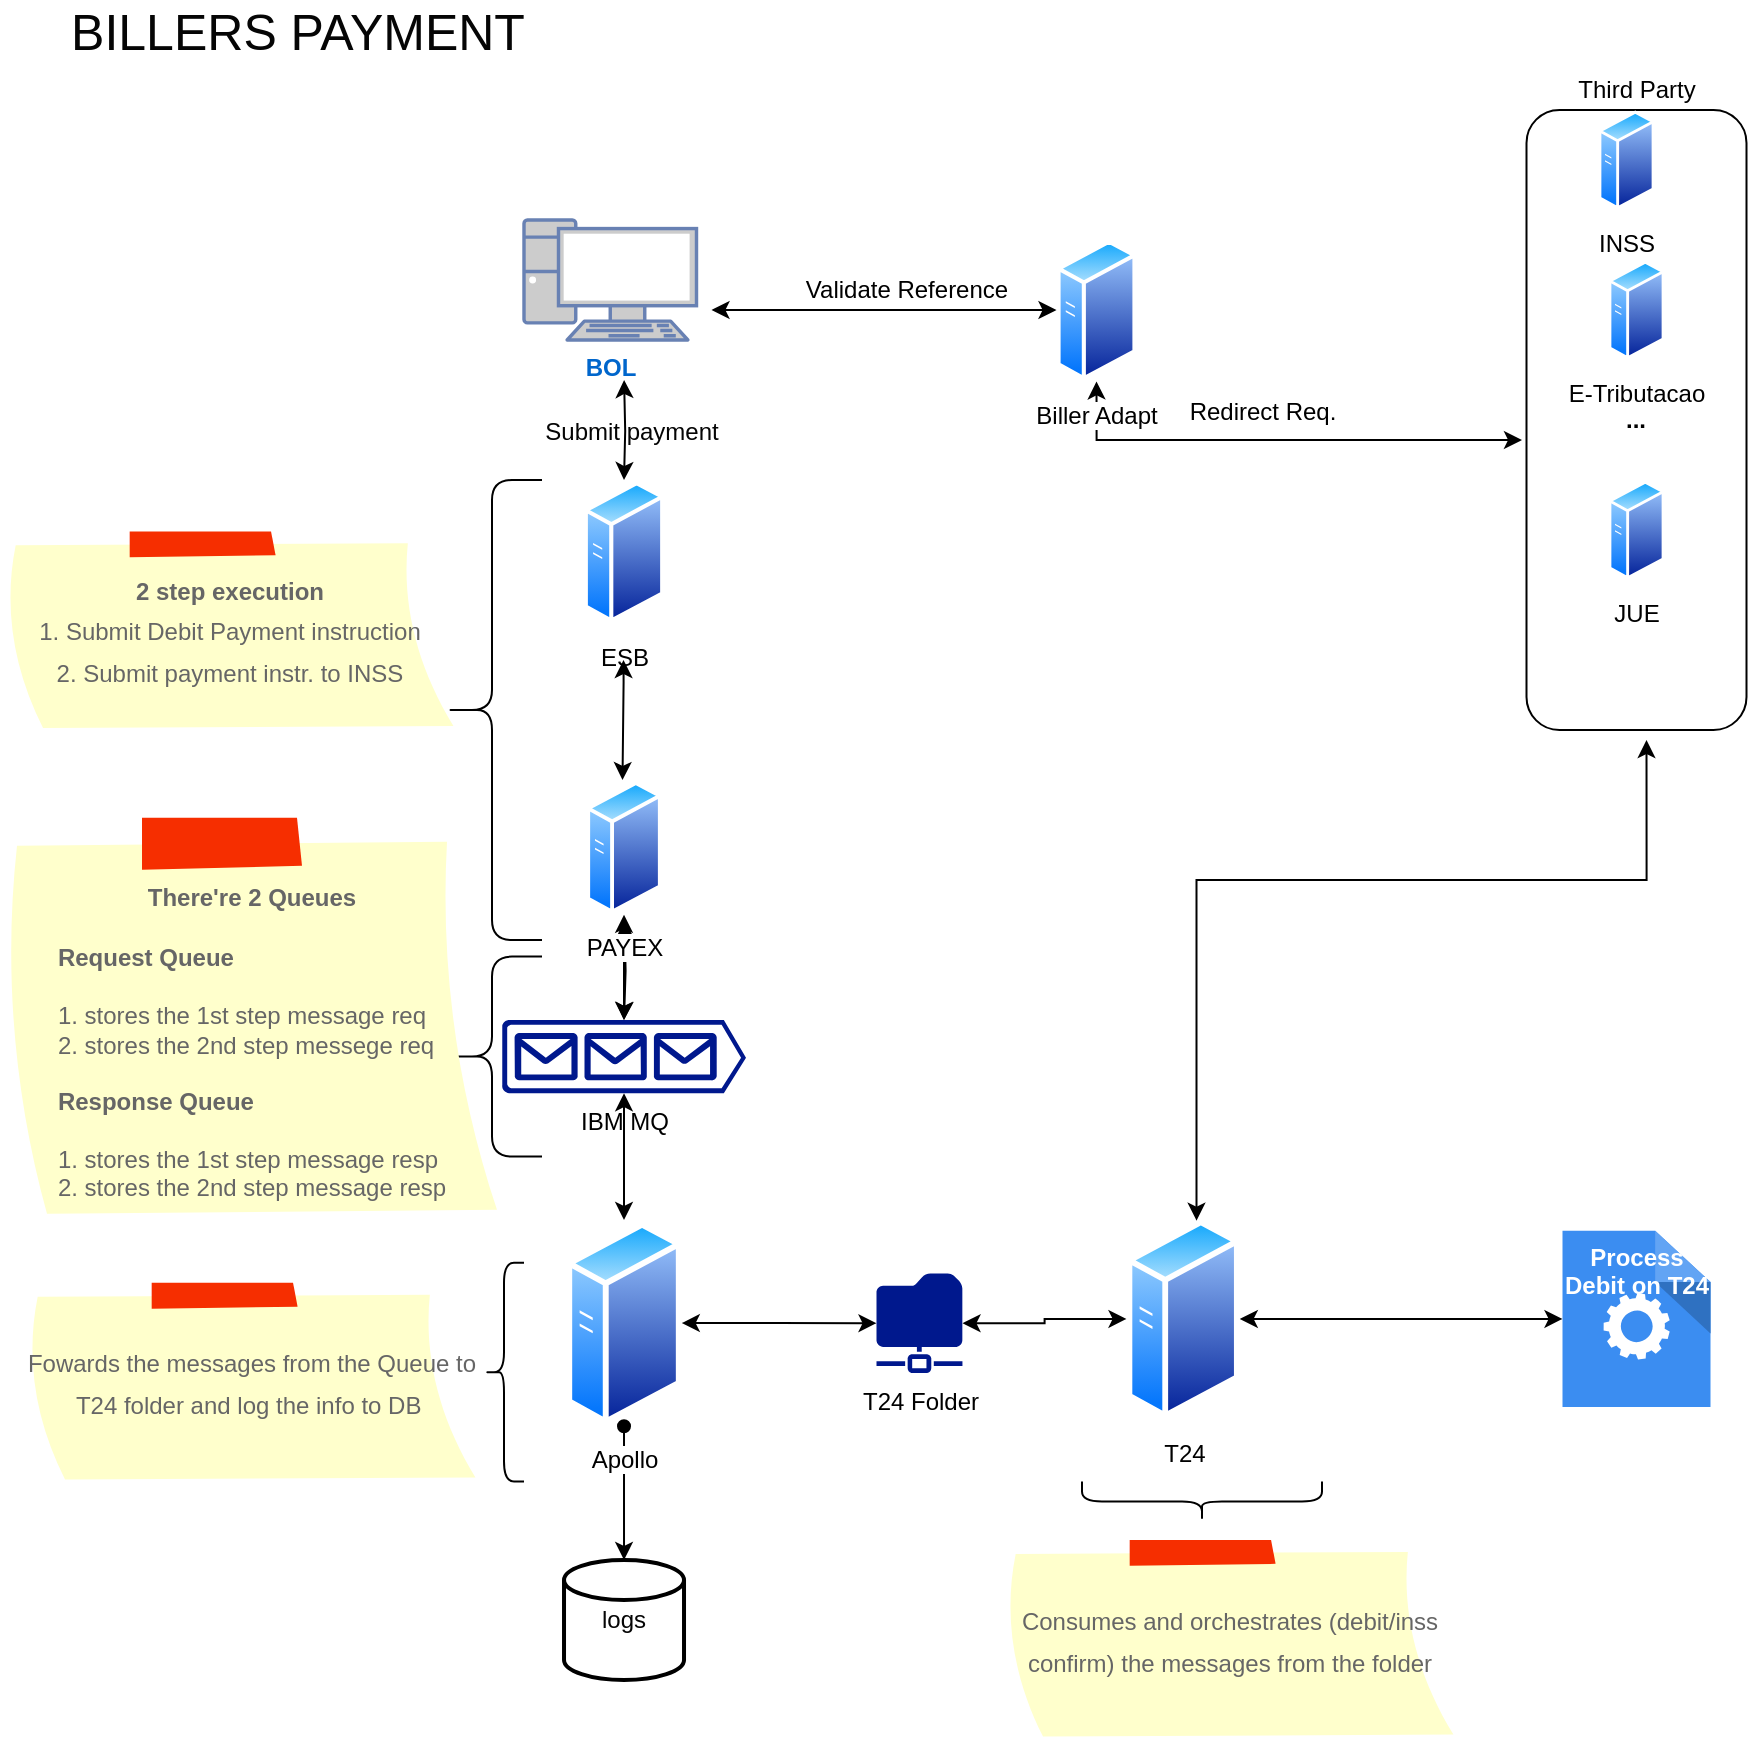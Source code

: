 <mxfile version="20.8.20" type="github">
  <diagram name="Page-1" id="_bZPbaJvds2nwed7FF_N">
    <mxGraphModel dx="780" dy="397" grid="1" gridSize="10" guides="1" tooltips="1" connect="1" arrows="1" fold="1" page="1" pageScale="1" pageWidth="850" pageHeight="1100" background="#ffffff" math="0" shadow="0">
      <root>
        <mxCell id="0" />
        <mxCell id="1" parent="0" />
        <mxCell id="89XUOfNxnymho5QkixXb-4" value="&lt;b&gt;...&lt;/b&gt;" style="rounded=1;whiteSpace=wrap;html=1;" vertex="1" parent="1">
          <mxGeometry x="762.25" y="65" width="110" height="310" as="geometry" />
        </mxCell>
        <mxCell id="89XUOfNxnymho5QkixXb-17" style="edgeStyle=orthogonalEdgeStyle;rounded=0;orthogonalLoop=1;jettySize=auto;html=1;entryX=0.5;entryY=0;entryDx=0;entryDy=0;startArrow=classic;startFill=1;" edge="1" parent="1" target="89XUOfNxnymho5QkixXb-14">
          <mxGeometry relative="1" as="geometry">
            <mxPoint x="311.05" y="200" as="sourcePoint" />
          </mxGeometry>
        </mxCell>
        <mxCell id="89XUOfNxnymho5QkixXb-6" style="edgeStyle=orthogonalEdgeStyle;rounded=0;orthogonalLoop=1;jettySize=auto;html=1;startArrow=classic;startFill=1;" edge="1" parent="1" source="89XUOfNxnymho5QkixXb-2">
          <mxGeometry relative="1" as="geometry">
            <mxPoint x="760" y="230" as="targetPoint" />
            <Array as="points">
              <mxPoint x="547" y="230" />
              <mxPoint x="760" y="230" />
            </Array>
          </mxGeometry>
        </mxCell>
        <mxCell id="89XUOfNxnymho5QkixXb-2" value="Biller Adapt" style="aspect=fixed;perimeter=ellipsePerimeter;html=1;align=center;shadow=0;dashed=0;spacingTop=3;image;image=img/lib/active_directory/generic_server.svg;" vertex="1" parent="1">
          <mxGeometry x="527.25" y="129.28" width="40" height="71.43" as="geometry" />
        </mxCell>
        <mxCell id="89XUOfNxnymho5QkixXb-5" value="Third Party" style="text;html=1;align=center;verticalAlign=middle;resizable=0;points=[];autosize=1;strokeColor=none;fillColor=none;" vertex="1" parent="1">
          <mxGeometry x="777.25" y="40" width="80" height="30" as="geometry" />
        </mxCell>
        <mxCell id="89XUOfNxnymho5QkixXb-7" value="INSS" style="aspect=fixed;perimeter=ellipsePerimeter;html=1;align=center;shadow=0;dashed=0;spacingTop=3;image;image=img/lib/active_directory/generic_server.svg;" vertex="1" parent="1">
          <mxGeometry x="798.25" y="65" width="28.0" height="50" as="geometry" />
        </mxCell>
        <mxCell id="89XUOfNxnymho5QkixXb-8" value="E-Tributacao" style="aspect=fixed;perimeter=ellipsePerimeter;html=1;align=center;shadow=0;dashed=0;spacingTop=3;image;image=img/lib/active_directory/generic_server.svg;" vertex="1" parent="1">
          <mxGeometry x="803.25" y="140" width="28.0" height="50" as="geometry" />
        </mxCell>
        <mxCell id="89XUOfNxnymho5QkixXb-10" value="JUE" style="aspect=fixed;perimeter=ellipsePerimeter;html=1;align=center;shadow=0;dashed=0;spacingTop=3;image;image=img/lib/active_directory/generic_server.svg;" vertex="1" parent="1">
          <mxGeometry x="803.25" y="250" width="28.0" height="50" as="geometry" />
        </mxCell>
        <mxCell id="89XUOfNxnymho5QkixXb-11" value="Validate Reference" style="text;html=1;align=center;verticalAlign=middle;resizable=0;points=[];autosize=1;strokeColor=none;fillColor=none;" vertex="1" parent="1">
          <mxGeometry x="392.25" y="140" width="120" height="30" as="geometry" />
        </mxCell>
        <mxCell id="89XUOfNxnymho5QkixXb-12" value="Redirect Req." style="text;html=1;align=center;verticalAlign=middle;resizable=0;points=[];autosize=1;strokeColor=none;fillColor=none;" vertex="1" parent="1">
          <mxGeometry x="580" y="200.71" width="100" height="30" as="geometry" />
        </mxCell>
        <mxCell id="89XUOfNxnymho5QkixXb-13" value="" style="endArrow=classic;startArrow=classic;html=1;rounded=0;entryX=0;entryY=0.5;entryDx=0;entryDy=0;" edge="1" parent="1" target="89XUOfNxnymho5QkixXb-2">
          <mxGeometry width="50" height="50" relative="1" as="geometry">
            <mxPoint x="354.75" y="164.999" as="sourcePoint" />
            <mxPoint x="467.25" y="150.71" as="targetPoint" />
          </mxGeometry>
        </mxCell>
        <mxCell id="89XUOfNxnymho5QkixXb-14" value="ESB" style="aspect=fixed;perimeter=ellipsePerimeter;html=1;align=center;shadow=0;dashed=0;spacingTop=3;image;image=img/lib/active_directory/generic_server.svg;" vertex="1" parent="1">
          <mxGeometry x="290.88" y="250" width="40.25" height="71.88" as="geometry" />
        </mxCell>
        <mxCell id="89XUOfNxnymho5QkixXb-21" style="edgeStyle=orthogonalEdgeStyle;rounded=0;orthogonalLoop=1;jettySize=auto;html=1;entryX=0.5;entryY=0;entryDx=0;entryDy=0;entryPerimeter=0;startArrow=classic;startFill=1;" edge="1" parent="1" source="89XUOfNxnymho5QkixXb-15" target="89XUOfNxnymho5QkixXb-20">
          <mxGeometry relative="1" as="geometry" />
        </mxCell>
        <mxCell id="89XUOfNxnymho5QkixXb-37" value="" style="edgeStyle=orthogonalEdgeStyle;rounded=0;orthogonalLoop=1;jettySize=auto;html=1;fontSize=12;fontColor=#050505;startArrow=classic;startFill=1;" edge="1" parent="1" target="89XUOfNxnymho5QkixXb-20">
          <mxGeometry relative="1" as="geometry">
            <mxPoint x="311.25" y="470" as="sourcePoint" />
          </mxGeometry>
        </mxCell>
        <mxCell id="89XUOfNxnymho5QkixXb-15" value="PAYEX" style="aspect=fixed;perimeter=ellipsePerimeter;html=1;align=center;shadow=0;dashed=0;spacingTop=3;image;image=img/lib/active_directory/generic_server.svg;" vertex="1" parent="1">
          <mxGeometry x="292.13" y="400" width="37.75" height="67.41" as="geometry" />
        </mxCell>
        <mxCell id="89XUOfNxnymho5QkixXb-24" style="edgeStyle=orthogonalEdgeStyle;rounded=0;orthogonalLoop=1;jettySize=auto;html=1;startArrow=classic;startFill=1;" edge="1" parent="1" source="89XUOfNxnymho5QkixXb-20" target="89XUOfNxnymho5QkixXb-22">
          <mxGeometry relative="1" as="geometry" />
        </mxCell>
        <mxCell id="89XUOfNxnymho5QkixXb-20" value="IBM MQ" style="sketch=0;aspect=fixed;pointerEvents=1;shadow=0;dashed=0;html=1;strokeColor=none;labelPosition=center;verticalLabelPosition=bottom;verticalAlign=top;align=center;fillColor=#00188D;shape=mxgraph.azure.queue_generic" vertex="1" parent="1">
          <mxGeometry x="250" y="520" width="122" height="36.6" as="geometry" />
        </mxCell>
        <mxCell id="89XUOfNxnymho5QkixXb-26" style="edgeStyle=orthogonalEdgeStyle;rounded=0;orthogonalLoop=1;jettySize=auto;html=1;startArrow=classic;startFill=1;" edge="1" parent="1" source="89XUOfNxnymho5QkixXb-22" target="89XUOfNxnymho5QkixXb-25">
          <mxGeometry relative="1" as="geometry" />
        </mxCell>
        <mxCell id="89XUOfNxnymho5QkixXb-45" style="edgeStyle=orthogonalEdgeStyle;rounded=0;orthogonalLoop=1;jettySize=auto;html=1;entryX=0.5;entryY=0;entryDx=0;entryDy=0;entryPerimeter=0;fontSize=12;fontColor=#050505;startArrow=oval;startFill=1;" edge="1" parent="1" source="89XUOfNxnymho5QkixXb-22" target="89XUOfNxnymho5QkixXb-44">
          <mxGeometry relative="1" as="geometry" />
        </mxCell>
        <mxCell id="89XUOfNxnymho5QkixXb-22" value="Apollo" style="aspect=fixed;perimeter=ellipsePerimeter;html=1;align=center;shadow=0;dashed=0;spacingTop=3;image;image=img/lib/active_directory/generic_server.svg;" vertex="1" parent="1">
          <mxGeometry x="282.13" y="620" width="57.75" height="103.12" as="geometry" />
        </mxCell>
        <mxCell id="89XUOfNxnymho5QkixXb-28" value="" style="edgeStyle=orthogonalEdgeStyle;rounded=0;orthogonalLoop=1;jettySize=auto;html=1;startArrow=classic;startFill=1;" edge="1" parent="1" source="89XUOfNxnymho5QkixXb-25" target="89XUOfNxnymho5QkixXb-27">
          <mxGeometry relative="1" as="geometry" />
        </mxCell>
        <mxCell id="89XUOfNxnymho5QkixXb-25" value="T24 Folder&lt;br&gt;" style="sketch=0;aspect=fixed;pointerEvents=1;shadow=0;dashed=0;html=1;strokeColor=none;labelPosition=center;verticalLabelPosition=bottom;verticalAlign=top;align=center;fillColor=#00188D;shape=mxgraph.mscae.enterprise.shared_folder" vertex="1" parent="1">
          <mxGeometry x="437.25" y="646.56" width="43" height="50" as="geometry" />
        </mxCell>
        <mxCell id="89XUOfNxnymho5QkixXb-31" style="edgeStyle=orthogonalEdgeStyle;rounded=0;orthogonalLoop=1;jettySize=auto;html=1;entryX=0.5;entryY=1;entryDx=0;entryDy=0;fontColor=#FFFFFF;startArrow=classic;startFill=1;" edge="1" parent="1" source="89XUOfNxnymho5QkixXb-27">
          <mxGeometry relative="1" as="geometry">
            <mxPoint x="822.25" y="380" as="targetPoint" />
            <Array as="points">
              <mxPoint x="597.25" y="450" />
              <mxPoint x="822.25" y="450" />
            </Array>
          </mxGeometry>
        </mxCell>
        <mxCell id="89XUOfNxnymho5QkixXb-32" style="edgeStyle=orthogonalEdgeStyle;rounded=0;orthogonalLoop=1;jettySize=auto;html=1;fontColor=#FFFFFF;startArrow=classic;startFill=1;" edge="1" parent="1" source="89XUOfNxnymho5QkixXb-27" target="89XUOfNxnymho5QkixXb-30">
          <mxGeometry relative="1" as="geometry" />
        </mxCell>
        <mxCell id="89XUOfNxnymho5QkixXb-27" value="T24" style="aspect=fixed;perimeter=ellipsePerimeter;html=1;align=center;shadow=0;dashed=0;spacingTop=3;image;image=img/lib/active_directory/generic_server.svg;direction=east;" vertex="1" parent="1">
          <mxGeometry x="562.25" y="618.89" width="56.63" height="101.11" as="geometry" />
        </mxCell>
        <mxCell id="89XUOfNxnymho5QkixXb-30" value="&lt;font color=&quot;#ffffff&quot;&gt;&lt;b&gt;Process&lt;br&gt;Debit on T24&lt;/b&gt;&lt;/font&gt;" style="sketch=0;html=1;aspect=fixed;strokeColor=none;shadow=0;align=center;verticalAlign=top;fillColor=#3B8DF1;shape=mxgraph.gcp2.process" vertex="1" parent="1">
          <mxGeometry x="780.25" y="625.39" width="74" height="88.1" as="geometry" />
        </mxCell>
        <mxCell id="89XUOfNxnymho5QkixXb-33" value="&lt;b&gt;BOL&lt;/b&gt;" style="fontColor=#0066CC;verticalAlign=top;verticalLabelPosition=bottom;labelPosition=center;align=center;html=1;outlineConnect=0;fillColor=#CCCCCC;strokeColor=#6881B3;gradientColor=none;gradientDirection=north;strokeWidth=2;shape=mxgraph.networks.pc;" vertex="1" parent="1">
          <mxGeometry x="261" y="120" width="86.25" height="60" as="geometry" />
        </mxCell>
        <mxCell id="89XUOfNxnymho5QkixXb-18" style="edgeStyle=orthogonalEdgeStyle;rounded=0;orthogonalLoop=1;jettySize=auto;html=1;startArrow=classic;startFill=1;entryX=0.5;entryY=0;entryDx=0;entryDy=0;" edge="1" parent="1" target="89XUOfNxnymho5QkixXb-15">
          <mxGeometry relative="1" as="geometry">
            <mxPoint x="310.75" y="340" as="sourcePoint" />
            <mxPoint x="310.5" y="382.64" as="targetPoint" />
            <Array as="points">
              <mxPoint x="311.25" y="351" />
              <mxPoint x="310.25" y="351" />
              <mxPoint x="310.25" y="400" />
            </Array>
          </mxGeometry>
        </mxCell>
        <mxCell id="89XUOfNxnymho5QkixXb-34" value="&lt;font style=&quot;font-size: 25px;&quot; color=&quot;#050505&quot;&gt;BILLERS PAYMENT&lt;/font&gt;" style="text;html=1;strokeColor=none;fillColor=none;align=center;verticalAlign=middle;whiteSpace=wrap;rounded=0;fontColor=#FFFFFF;" vertex="1" parent="1">
          <mxGeometry x="10" y="10" width="276" height="30" as="geometry" />
        </mxCell>
        <mxCell id="89XUOfNxnymho5QkixXb-36" value="&lt;font style=&quot;font-size: 12px;&quot;&gt;Submit payment&lt;/font&gt;" style="text;html=1;strokeColor=none;fillColor=none;align=center;verticalAlign=middle;whiteSpace=wrap;rounded=0;fontSize=25;fontColor=#050505;" vertex="1" parent="1">
          <mxGeometry x="267.25" y="200" width="96.12" height="40" as="geometry" />
        </mxCell>
        <mxCell id="89XUOfNxnymho5QkixXb-41" value="" style="shape=curlyBracket;whiteSpace=wrap;html=1;rounded=1;labelPosition=left;verticalLabelPosition=middle;align=right;verticalAlign=middle;fontSize=12;fontColor=#050505;size=0.5;" vertex="1" parent="1">
          <mxGeometry x="220" y="250" width="50" height="230" as="geometry" />
        </mxCell>
        <mxCell id="89XUOfNxnymho5QkixXb-43" value="&lt;font style=&quot;font-size: 12px;&quot;&gt;&lt;b&gt;2 step execution&lt;br&gt;&lt;/b&gt;1. Submit Debit Payment instruction&lt;br&gt;&lt;/font&gt;&lt;font style=&quot;font-size: 12px;&quot;&gt;2. Submit payment instr. to INSS&lt;/font&gt;" style="strokeWidth=1;shadow=0;dashed=0;align=center;html=1;shape=mxgraph.mockup.text.stickyNote2;fontColor=#666666;mainText=;fontSize=17;whiteSpace=wrap;fillColor=#ffffcc;strokeColor=#F62E00;" vertex="1" parent="1">
          <mxGeometry y="275.71" width="228" height="99.29" as="geometry" />
        </mxCell>
        <mxCell id="89XUOfNxnymho5QkixXb-44" value="logs" style="strokeWidth=2;html=1;shape=mxgraph.flowchart.database;whiteSpace=wrap;fontSize=12;fontColor=#050505;" vertex="1" parent="1">
          <mxGeometry x="281.01" y="790" width="60" height="60" as="geometry" />
        </mxCell>
        <mxCell id="89XUOfNxnymho5QkixXb-46" value="" style="shape=curlyBracket;whiteSpace=wrap;html=1;rounded=1;labelPosition=left;verticalLabelPosition=middle;align=right;verticalAlign=middle;fontSize=12;fontColor=#050505;" vertex="1" parent="1">
          <mxGeometry x="220" y="488.3" width="50" height="100" as="geometry" />
        </mxCell>
        <mxCell id="89XUOfNxnymho5QkixXb-47" value="&lt;font style=&quot;font-size: 12px;&quot;&gt;&lt;b&gt;&lt;br&gt;There&#39;re 2 Queues&lt;/b&gt;&lt;br&gt;&lt;div style=&quot;font-weight: bold; text-align: left;&quot;&gt;&lt;span style=&quot;background-color: initial;&quot;&gt;&lt;br&gt;&lt;/span&gt;&lt;/div&gt;&lt;div style=&quot;font-weight: bold; text-align: left;&quot;&gt;&lt;span style=&quot;background-color: initial;&quot;&gt;Request Queue&lt;/span&gt;&lt;/div&gt;&lt;div style=&quot;font-weight: bold; text-align: left;&quot;&gt;&lt;span style=&quot;background-color: initial;&quot;&gt;&lt;br&gt;&lt;/span&gt;&lt;/div&gt;&lt;div style=&quot;text-align: left;&quot;&gt;&lt;span style=&quot;background-color: initial;&quot;&gt;1. stores the 1st step message req&lt;/span&gt;&lt;/div&gt;&lt;div style=&quot;text-align: left;&quot;&gt;&lt;span style=&quot;background-color: initial;&quot;&gt;2. stores the 2nd step messege req&lt;/span&gt;&lt;/div&gt;&lt;div style=&quot;font-weight: bold; text-align: left;&quot;&gt;&lt;span style=&quot;background-color: initial;&quot;&gt;&lt;br&gt;&lt;/span&gt;&lt;/div&gt;&lt;/font&gt;&lt;font style=&quot;font-size: 12px;&quot;&gt;&lt;div style=&quot;font-weight: bold; text-align: left;&quot;&gt;&lt;span style=&quot;background-color: initial;&quot;&gt;Response Queue&lt;/span&gt;&lt;/div&gt;&lt;div style=&quot;text-align: left;&quot;&gt;&lt;span style=&quot;background-color: initial;&quot;&gt;&lt;br&gt;&lt;/span&gt;&lt;/div&gt;&lt;div style=&quot;text-align: left;&quot;&gt;&lt;span style=&quot;border-color: var(--border-color); text-align: center;&quot;&gt;&lt;div style=&quot;border-color: var(--border-color); text-align: left;&quot;&gt;&lt;span style=&quot;border-color: var(--border-color); background-color: initial;&quot;&gt;1. stores the 1st step message resp&lt;/span&gt;&lt;/div&gt;&lt;div style=&quot;border-color: var(--border-color); text-align: left;&quot;&gt;&lt;span style=&quot;border-color: var(--border-color); background-color: initial;&quot;&gt;2. stores the 2nd step message resp&lt;/span&gt;&lt;/div&gt;&lt;/span&gt;&lt;/div&gt;&lt;/font&gt;" style="strokeWidth=1;shadow=0;dashed=0;align=center;html=1;shape=mxgraph.mockup.text.stickyNote2;fontColor=#666666;mainText=;fontSize=17;whiteSpace=wrap;fillColor=#ffffcc;strokeColor=#F62E00;" vertex="1" parent="1">
          <mxGeometry y="418.89" width="250" height="200" as="geometry" />
        </mxCell>
        <mxCell id="89XUOfNxnymho5QkixXb-48" value="&lt;span style=&quot;font-size: 12px;&quot;&gt;Consumes and orchestrates (debit/inss confirm) the messages from the folder&lt;/span&gt;" style="strokeWidth=1;shadow=0;dashed=0;align=center;html=1;shape=mxgraph.mockup.text.stickyNote2;fontColor=#666666;mainText=;fontSize=17;whiteSpace=wrap;fillColor=#ffffcc;strokeColor=#F62E00;" vertex="1" parent="1">
          <mxGeometry x="500" y="780.0" width="228" height="99.29" as="geometry" />
        </mxCell>
        <mxCell id="89XUOfNxnymho5QkixXb-49" value="&lt;span style=&quot;font-size: 12px;&quot;&gt;Fowards the messages from the Queue to T24 folder and log the info to DB&amp;nbsp;&lt;/span&gt;" style="strokeWidth=1;shadow=0;dashed=0;align=center;html=1;shape=mxgraph.mockup.text.stickyNote2;fontColor=#666666;mainText=;fontSize=17;whiteSpace=wrap;fillColor=#ffffcc;strokeColor=#F62E00;" vertex="1" parent="1">
          <mxGeometry x="11" y="651.42" width="228" height="99.29" as="geometry" />
        </mxCell>
        <mxCell id="89XUOfNxnymho5QkixXb-50" value="" style="shape=curlyBracket;whiteSpace=wrap;html=1;rounded=1;labelPosition=left;verticalLabelPosition=middle;align=right;verticalAlign=middle;fontSize=12;fontColor=#050505;" vertex="1" parent="1">
          <mxGeometry x="241" y="641.42" width="20" height="109.29" as="geometry" />
        </mxCell>
        <mxCell id="89XUOfNxnymho5QkixXb-51" value="" style="shape=curlyBracket;whiteSpace=wrap;html=1;rounded=1;labelPosition=left;verticalLabelPosition=middle;align=right;verticalAlign=middle;fontSize=12;fontColor=#050505;direction=north;" vertex="1" parent="1">
          <mxGeometry x="540" y="750.71" width="120" height="20" as="geometry" />
        </mxCell>
      </root>
    </mxGraphModel>
  </diagram>
</mxfile>
